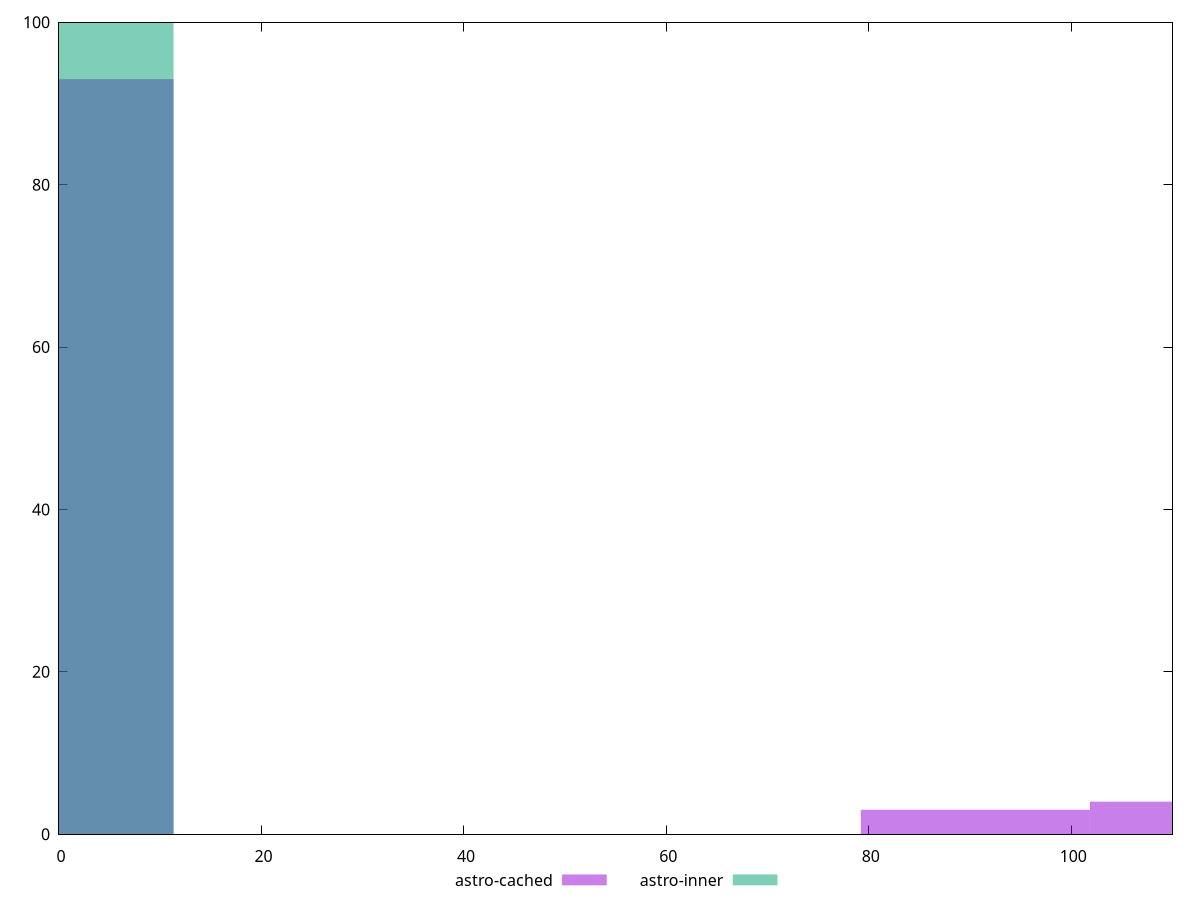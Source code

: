 reset

$astroCached <<EOF
0 93
90.52482047186884 3
113.15602558983605 4
EOF

$astroInner <<EOF
0 100
EOF

set key outside below
set boxwidth 22.63120511796721
set xrange [0:110]
set yrange [0:100]
set trange [0:100]
set style fill transparent solid 0.5 noborder
set terminal svg size 640, 500 enhanced background rgb 'white'
set output "reports/report_00033_2021-03-01T14-23-16.841Z/uses-http2/comparison/histogram/1_vs_2.svg"

plot $astroCached title "astro-cached" with boxes, \
     $astroInner title "astro-inner" with boxes

reset
